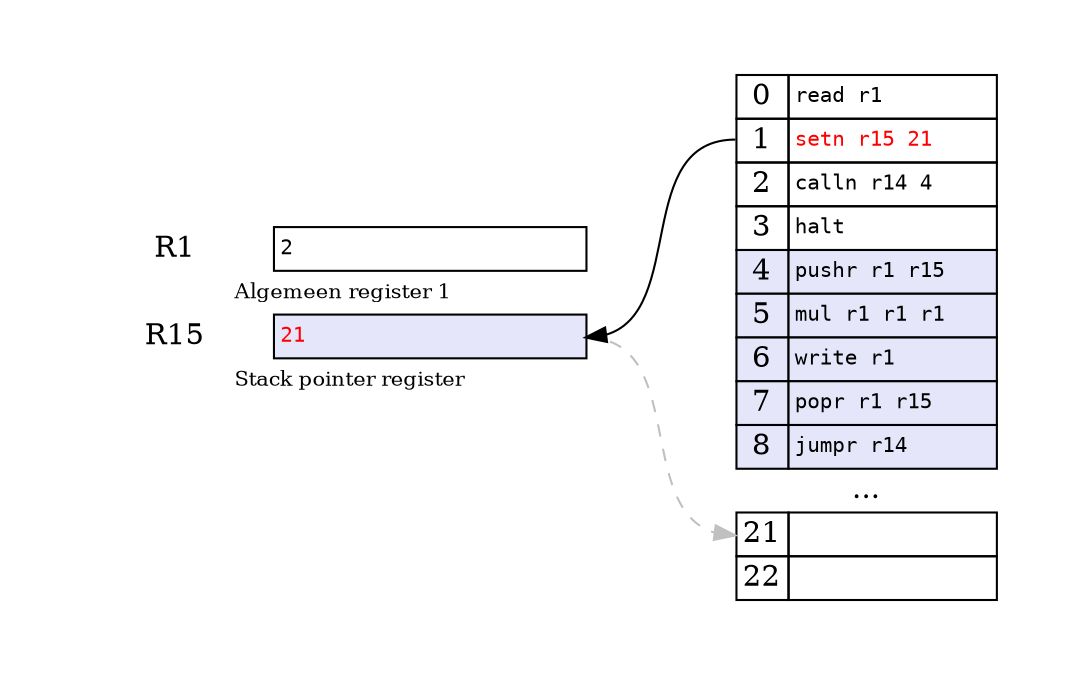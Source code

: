 digraph {
    graph [pad="0.5", nodesep="0.5", ranksep="1"];
    node [shape=plain]
    rankdir=LR;

    CPU_t [label=<
    <table border="0" cellborder="1" cellspacing="0">
        <tr>
            <td color="none">R1</td>
            <td port="r1" align="left" width="90%"><font point-size="10" face="monospace">2</font></td>
        </tr>
        <tr>
            <td color="none" align="left" colspan="2">
                <font point-size="10">Algemeen register 1</font>
            </td>
        </tr>
        <tr>
            <td color="none">R15</td>
            <td port="r15" align="left" bgcolor="lavender"><font point-size="10" face="monospace" color="red">21</font></td>
        </tr>
        <tr>
            <td color="none" align="left" colspan="2">
                <font point-size="10">Stack pointer register</font>
            </td>
        </tr>
    </table>>]

    RAM_t [label=<
    <table align="right" border="0" cellborder="1" cellspacing="0">
        <tr>
            <td port="m0" width="20%">0</td>
            <td align="left" width="100%"><font point-size="10" face="monospace">read r1</font></td>
        </tr>
        <tr>
            <td port="m1" width="20%">1</td>
            <td align="left" width="100%"><font point-size="10" face="monospace" color="red">setn r15 21</font></td>
        </tr>
        <tr>
            <td port="m2">2</td>
            <td align="left"><font point-size="10" face="monospace">calln r14 4</font></td>
        </tr>
        <tr>
            <td port="m3">3</td>
            <td align="left"><font point-size="10" face="monospace">halt</font></td>
        </tr>
        <tr>
            <td port="m4" bgcolor="lavender">4</td>
            <td align="left" bgcolor="lavender"><font point-size="10" face="monospace">pushr r1 r15</font></td>
        </tr>
        <tr>
            <td port="m5" bgcolor="lavender">5</td>
            <td align="left" bgcolor="lavender"><font point-size="10" face="monospace">mul r1 r1 r1</font></td>
        </tr>
        <tr>
            <td port="m6" bgcolor="lavender">6</td>
            <td align="left" bgcolor="lavender"><font point-size="10" face="monospace">write r1</font></td>
        </tr>
        <tr>
            <td port="m7" bgcolor="lavender">7</td>
            <td align="left" bgcolor="lavender"><font point-size="10" face="monospace">popr r1 r15</font></td>
        </tr>
        <tr>
            <td port="m8" bgcolor="lavender">8</td>
            <td align="left" bgcolor="lavender"><font point-size="10" face="monospace">jumpr r14</font></td>
        </tr>
        <tr>
            <td color="none" colspan="2">...</td>
        </tr>
        <tr>
            <td port="m21">21</td>
            <td align="left"></td>
        </tr>
        <tr>
            <td port="m22">22</td>
            <td align="left"></td>
        </tr>
    </table>>]

    RAM_t:m1 -> CPU_t:r15
    CPU_t:r15 -> RAM_t:m21 [style=dashed, color=grey]
}